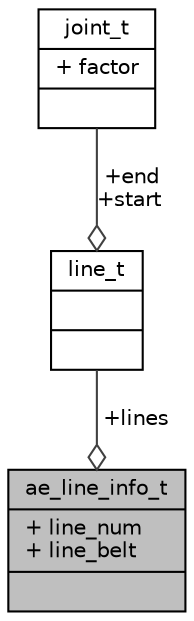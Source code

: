 digraph "ae_line_info_t"
{
 // INTERACTIVE_SVG=YES
 // LATEX_PDF_SIZE
  bgcolor="transparent";
  edge [fontname="Helvetica",fontsize="10",labelfontname="Helvetica",labelfontsize="10"];
  node [fontname="Helvetica",fontsize="10",shape=record];
  Node1 [label="{ae_line_info_t\n|+ line_num\l+ line_belt\l|}",height=0.2,width=0.4,color="black", fillcolor="grey75", style="filled", fontcolor="black",tooltip="Description of AE LINE configuration for one exposure frame."];
  Node2 -> Node1 [color="grey25",fontsize="10",style="solid",label=" +lines" ,arrowhead="odiamond",fontname="Helvetica"];
  Node2 [label="{line_t\n||}",height=0.2,width=0.4,color="black",URL="$dd/d43/structline__t.html",tooltip="Description of an AE LINE."];
  Node3 -> Node2 [color="grey25",fontsize="10",style="solid",label=" +end\n+start" ,arrowhead="odiamond",fontname="Helvetica"];
  Node3 [label="{joint_t\n|+ factor\l|}",height=0.2,width=0.4,color="black",URL="$d4/dcd/structjoint__t.html",tooltip="Description of an joint on AE LINE."];
}
